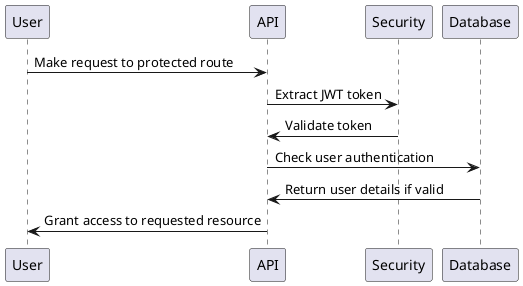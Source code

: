 @startuml
User -> API: Make request to protected route
API -> Security: Extract JWT token
Security -> API: Validate token
API -> Database: Check user authentication
Database -> API: Return user details if valid
API -> User: Grant access to requested resource
@enduml
